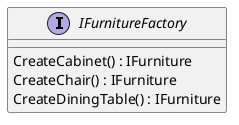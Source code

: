 @startuml
interface IFurnitureFactory {
    CreateCabinet() : IFurniture
    CreateChair() : IFurniture
    CreateDiningTable() : IFurniture
}
@enduml
